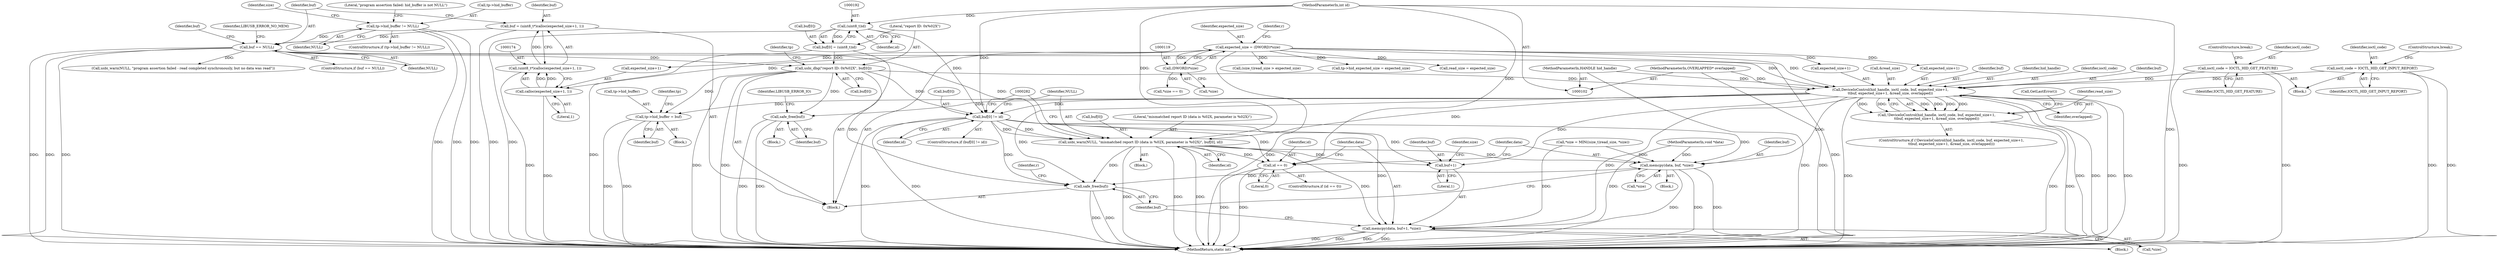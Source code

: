 digraph "1_Chrome_ac149a8d4371c0e01e0934fdd57b09e86f96b5b9_4@pointer" {
"1000209" [label="(Call,DeviceIoControl(hid_handle, ioctl_code, buf, expected_size+1,\n\t\tbuf, expected_size+1, &read_size, overlapped))"];
"1000104" [label="(MethodParameterIn,HANDLE hid_handle)"];
"1000156" [label="(Call,ioctl_code = IOCTL_HID_GET_INPUT_REPORT)"];
"1000161" [label="(Call,ioctl_code = IOCTL_HID_GET_FEATURE)"];
"1000181" [label="(Call,buf == NULL)"];
"1000171" [label="(Call,buf = (uint8_t*)calloc(expected_size+1, 1))"];
"1000173" [label="(Call,(uint8_t*)calloc(expected_size+1, 1))"];
"1000175" [label="(Call,calloc(expected_size+1, 1))"];
"1000116" [label="(Call,expected_size = (DWORD)*size)"];
"1000118" [label="(Call,(DWORD)*size)"];
"1000127" [label="(Call,tp->hid_buffer != NULL)"];
"1000194" [label="(Call,usbi_dbg(\"report ID: 0x%02X\", buf[0]))"];
"1000187" [label="(Call,buf[0] = (uint8_t)id)"];
"1000191" [label="(Call,(uint8_t)id)"];
"1000105" [label="(MethodParameterIn,int id)"];
"1000109" [label="(MethodParameterIn,OVERLAPPED* overlapped)"];
"1000208" [label="(Call,!DeviceIoControl(hid_handle, ioctl_code, buf, expected_size+1,\n\t\tbuf, expected_size+1, &read_size, overlapped))"];
"1000233" [label="(Call,safe_free(buf))"];
"1000237" [label="(Call,tp->hid_buffer = buf)"];
"1000266" [label="(Call,buf[0] != id)"];
"1000272" [label="(Call,usbi_warn(NULL, \"mismatched report ID (data is %02X, parameter is %02X)\", buf[0], id))"];
"1000306" [label="(Call,id == 0)"];
"1000310" [label="(Call,memcpy(data, buf+1, *size))"];
"1000312" [label="(Call,buf+1)"];
"1000319" [label="(Call,memcpy(data, buf, *size))"];
"1000324" [label="(Call,safe_free(buf))"];
"1000157" [label="(Identifier,ioctl_code)"];
"1000325" [label="(Identifier,buf)"];
"1000137" [label="(Call,*size == 0)"];
"1000179" [label="(Literal,1)"];
"1000273" [label="(Identifier,NULL)"];
"1000193" [label="(Identifier,id)"];
"1000116" [label="(Call,expected_size = (DWORD)*size)"];
"1000309" [label="(Block,)"];
"1000272" [label="(Call,usbi_warn(NULL, \"mismatched report ID (data is %02X, parameter is %02X)\", buf[0], id))"];
"1000322" [label="(Call,*size)"];
"1000275" [label="(Call,buf[0])"];
"1000209" [label="(Call,DeviceIoControl(hid_handle, ioctl_code, buf, expected_size+1,\n\t\tbuf, expected_size+1, &read_size, overlapped))"];
"1000124" [label="(Identifier,r)"];
"1000320" [label="(Identifier,data)"];
"1000194" [label="(Call,usbi_dbg(\"report ID: 0x%02X\", buf[0]))"];
"1000208" [label="(Call,!DeviceIoControl(hid_handle, ioctl_code, buf, expected_size+1,\n\t\tbuf, expected_size+1, &read_size, overlapped))"];
"1000173" [label="(Call,(uint8_t*)calloc(expected_size+1, 1))"];
"1000118" [label="(Call,(DWORD)*size)"];
"1000182" [label="(Identifier,buf)"];
"1000139" [label="(Identifier,size)"];
"1000223" [label="(Block,)"];
"1000162" [label="(Identifier,ioctl_code)"];
"1000126" [label="(ControlStructure,if (tp->hid_buffer != NULL))"];
"1000321" [label="(Identifier,buf)"];
"1000217" [label="(Call,expected_size+1)"];
"1000315" [label="(Call,*size)"];
"1000104" [label="(MethodParameterIn,HANDLE hid_handle)"];
"1000204" [label="(Call,read_size = expected_size)"];
"1000161" [label="(Call,ioctl_code = IOCTL_HID_GET_FEATURE)"];
"1000127" [label="(Call,tp->hid_buffer != NULL)"];
"1000196" [label="(Call,buf[0])"];
"1000181" [label="(Call,buf == NULL)"];
"1000111" [label="(Block,)"];
"1000212" [label="(Identifier,buf)"];
"1000191" [label="(Call,(uint8_t)id)"];
"1000296" [label="(Call,*size = MIN((size_t)read_size, *size))"];
"1000307" [label="(Identifier,id)"];
"1000195" [label="(Literal,\"report ID: 0x%02X\")"];
"1000164" [label="(ControlStructure,break;)"];
"1000318" [label="(Block,)"];
"1000237" [label="(Call,tp->hid_buffer = buf)"];
"1000156" [label="(Call,ioctl_code = IOCTL_HID_GET_INPUT_REPORT)"];
"1000256" [label="(Call,usbi_warn(NULL, \"program assertion failed - read completed synchronously, but no data was read\"))"];
"1000158" [label="(Identifier,IOCTL_HID_GET_INPUT_REPORT)"];
"1000236" [label="(Identifier,LIBUSB_ERROR_IO)"];
"1000171" [label="(Call,buf = (uint8_t*)calloc(expected_size+1, 1))"];
"1000210" [label="(Identifier,hid_handle)"];
"1000109" [label="(MethodParameterIn,OVERLAPPED* overlapped)"];
"1000154" [label="(Block,)"];
"1000278" [label="(Identifier,id)"];
"1000180" [label="(ControlStructure,if (buf == NULL))"];
"1000270" [label="(Identifier,id)"];
"1000201" [label="(Identifier,tp)"];
"1000134" [label="(Literal,\"program assertion failed: hid_buffer is not NULL\")"];
"1000228" [label="(Block,)"];
"1000117" [label="(Identifier,expected_size)"];
"1000312" [label="(Call,buf+1)"];
"1000316" [label="(Identifier,size)"];
"1000311" [label="(Identifier,data)"];
"1000314" [label="(Literal,1)"];
"1000120" [label="(Call,*size)"];
"1000189" [label="(Identifier,buf)"];
"1000305" [label="(ControlStructure,if (id == 0))"];
"1000163" [label="(Identifier,IOCTL_HID_GET_FEATURE)"];
"1000159" [label="(ControlStructure,break;)"];
"1000327" [label="(Identifier,r)"];
"1000238" [label="(Call,tp->hid_buffer)"];
"1000328" [label="(MethodReturn,static int)"];
"1000280" [label="(Call,(size_t)read_size > expected_size)"];
"1000183" [label="(Identifier,NULL)"];
"1000267" [label="(Call,buf[0])"];
"1000128" [label="(Call,tp->hid_buffer)"];
"1000211" [label="(Identifier,ioctl_code)"];
"1000233" [label="(Call,safe_free(buf))"];
"1000106" [label="(MethodParameterIn,void *data)"];
"1000241" [label="(Identifier,buf)"];
"1000271" [label="(Block,)"];
"1000266" [label="(Call,buf[0] != id)"];
"1000186" [label="(Identifier,LIBUSB_ERROR_NO_MEM)"];
"1000213" [label="(Call,expected_size+1)"];
"1000172" [label="(Identifier,buf)"];
"1000226" [label="(Call,GetLastError())"];
"1000274" [label="(Literal,\"mismatched report ID (data is %02X, parameter is %02X)\")"];
"1000216" [label="(Identifier,buf)"];
"1000199" [label="(Call,tp->hid_expected_size = expected_size)"];
"1000306" [label="(Call,id == 0)"];
"1000188" [label="(Call,buf[0])"];
"1000234" [label="(Identifier,buf)"];
"1000187" [label="(Call,buf[0] = (uint8_t)id)"];
"1000131" [label="(Identifier,NULL)"];
"1000220" [label="(Call,&read_size)"];
"1000313" [label="(Identifier,buf)"];
"1000310" [label="(Call,memcpy(data, buf+1, *size))"];
"1000207" [label="(ControlStructure,if (!DeviceIoControl(hid_handle, ioctl_code, buf, expected_size+1,\n\t\tbuf, expected_size+1, &read_size, overlapped)))"];
"1000175" [label="(Call,calloc(expected_size+1, 1))"];
"1000176" [label="(Call,expected_size+1)"];
"1000244" [label="(Identifier,tp)"];
"1000253" [label="(Identifier,read_size)"];
"1000222" [label="(Identifier,overlapped)"];
"1000319" [label="(Call,memcpy(data, buf, *size))"];
"1000105" [label="(MethodParameterIn,int id)"];
"1000265" [label="(ControlStructure,if (buf[0] != id))"];
"1000324" [label="(Call,safe_free(buf))"];
"1000308" [label="(Literal,0)"];
"1000209" -> "1000208"  [label="AST: "];
"1000209" -> "1000222"  [label="CFG: "];
"1000210" -> "1000209"  [label="AST: "];
"1000211" -> "1000209"  [label="AST: "];
"1000212" -> "1000209"  [label="AST: "];
"1000213" -> "1000209"  [label="AST: "];
"1000216" -> "1000209"  [label="AST: "];
"1000217" -> "1000209"  [label="AST: "];
"1000220" -> "1000209"  [label="AST: "];
"1000222" -> "1000209"  [label="AST: "];
"1000208" -> "1000209"  [label="CFG: "];
"1000209" -> "1000328"  [label="DDG: "];
"1000209" -> "1000328"  [label="DDG: "];
"1000209" -> "1000328"  [label="DDG: "];
"1000209" -> "1000328"  [label="DDG: "];
"1000209" -> "1000328"  [label="DDG: "];
"1000209" -> "1000208"  [label="DDG: "];
"1000209" -> "1000208"  [label="DDG: "];
"1000209" -> "1000208"  [label="DDG: "];
"1000209" -> "1000208"  [label="DDG: "];
"1000209" -> "1000208"  [label="DDG: "];
"1000209" -> "1000208"  [label="DDG: "];
"1000104" -> "1000209"  [label="DDG: "];
"1000156" -> "1000209"  [label="DDG: "];
"1000161" -> "1000209"  [label="DDG: "];
"1000181" -> "1000209"  [label="DDG: "];
"1000194" -> "1000209"  [label="DDG: "];
"1000116" -> "1000209"  [label="DDG: "];
"1000109" -> "1000209"  [label="DDG: "];
"1000209" -> "1000233"  [label="DDG: "];
"1000209" -> "1000237"  [label="DDG: "];
"1000209" -> "1000266"  [label="DDG: "];
"1000209" -> "1000272"  [label="DDG: "];
"1000209" -> "1000310"  [label="DDG: "];
"1000209" -> "1000312"  [label="DDG: "];
"1000209" -> "1000319"  [label="DDG: "];
"1000209" -> "1000324"  [label="DDG: "];
"1000104" -> "1000102"  [label="AST: "];
"1000104" -> "1000328"  [label="DDG: "];
"1000156" -> "1000154"  [label="AST: "];
"1000156" -> "1000158"  [label="CFG: "];
"1000157" -> "1000156"  [label="AST: "];
"1000158" -> "1000156"  [label="AST: "];
"1000159" -> "1000156"  [label="CFG: "];
"1000156" -> "1000328"  [label="DDG: "];
"1000156" -> "1000328"  [label="DDG: "];
"1000161" -> "1000154"  [label="AST: "];
"1000161" -> "1000163"  [label="CFG: "];
"1000162" -> "1000161"  [label="AST: "];
"1000163" -> "1000161"  [label="AST: "];
"1000164" -> "1000161"  [label="CFG: "];
"1000161" -> "1000328"  [label="DDG: "];
"1000161" -> "1000328"  [label="DDG: "];
"1000181" -> "1000180"  [label="AST: "];
"1000181" -> "1000183"  [label="CFG: "];
"1000182" -> "1000181"  [label="AST: "];
"1000183" -> "1000181"  [label="AST: "];
"1000186" -> "1000181"  [label="CFG: "];
"1000189" -> "1000181"  [label="CFG: "];
"1000181" -> "1000328"  [label="DDG: "];
"1000181" -> "1000328"  [label="DDG: "];
"1000181" -> "1000328"  [label="DDG: "];
"1000171" -> "1000181"  [label="DDG: "];
"1000127" -> "1000181"  [label="DDG: "];
"1000181" -> "1000194"  [label="DDG: "];
"1000181" -> "1000256"  [label="DDG: "];
"1000181" -> "1000272"  [label="DDG: "];
"1000171" -> "1000111"  [label="AST: "];
"1000171" -> "1000173"  [label="CFG: "];
"1000172" -> "1000171"  [label="AST: "];
"1000173" -> "1000171"  [label="AST: "];
"1000182" -> "1000171"  [label="CFG: "];
"1000171" -> "1000328"  [label="DDG: "];
"1000173" -> "1000171"  [label="DDG: "];
"1000173" -> "1000175"  [label="CFG: "];
"1000174" -> "1000173"  [label="AST: "];
"1000175" -> "1000173"  [label="AST: "];
"1000173" -> "1000328"  [label="DDG: "];
"1000175" -> "1000173"  [label="DDG: "];
"1000175" -> "1000173"  [label="DDG: "];
"1000175" -> "1000179"  [label="CFG: "];
"1000176" -> "1000175"  [label="AST: "];
"1000179" -> "1000175"  [label="AST: "];
"1000175" -> "1000328"  [label="DDG: "];
"1000116" -> "1000175"  [label="DDG: "];
"1000116" -> "1000111"  [label="AST: "];
"1000116" -> "1000118"  [label="CFG: "];
"1000117" -> "1000116"  [label="AST: "];
"1000118" -> "1000116"  [label="AST: "];
"1000124" -> "1000116"  [label="CFG: "];
"1000116" -> "1000328"  [label="DDG: "];
"1000116" -> "1000328"  [label="DDG: "];
"1000118" -> "1000116"  [label="DDG: "];
"1000116" -> "1000176"  [label="DDG: "];
"1000116" -> "1000199"  [label="DDG: "];
"1000116" -> "1000204"  [label="DDG: "];
"1000116" -> "1000213"  [label="DDG: "];
"1000116" -> "1000217"  [label="DDG: "];
"1000116" -> "1000280"  [label="DDG: "];
"1000118" -> "1000120"  [label="CFG: "];
"1000119" -> "1000118"  [label="AST: "];
"1000120" -> "1000118"  [label="AST: "];
"1000118" -> "1000137"  [label="DDG: "];
"1000127" -> "1000126"  [label="AST: "];
"1000127" -> "1000131"  [label="CFG: "];
"1000128" -> "1000127"  [label="AST: "];
"1000131" -> "1000127"  [label="AST: "];
"1000134" -> "1000127"  [label="CFG: "];
"1000139" -> "1000127"  [label="CFG: "];
"1000127" -> "1000328"  [label="DDG: "];
"1000127" -> "1000328"  [label="DDG: "];
"1000127" -> "1000328"  [label="DDG: "];
"1000194" -> "1000111"  [label="AST: "];
"1000194" -> "1000196"  [label="CFG: "];
"1000195" -> "1000194"  [label="AST: "];
"1000196" -> "1000194"  [label="AST: "];
"1000201" -> "1000194"  [label="CFG: "];
"1000194" -> "1000328"  [label="DDG: "];
"1000194" -> "1000328"  [label="DDG: "];
"1000187" -> "1000194"  [label="DDG: "];
"1000194" -> "1000233"  [label="DDG: "];
"1000194" -> "1000237"  [label="DDG: "];
"1000194" -> "1000266"  [label="DDG: "];
"1000194" -> "1000324"  [label="DDG: "];
"1000187" -> "1000111"  [label="AST: "];
"1000187" -> "1000191"  [label="CFG: "];
"1000188" -> "1000187"  [label="AST: "];
"1000191" -> "1000187"  [label="AST: "];
"1000195" -> "1000187"  [label="CFG: "];
"1000187" -> "1000328"  [label="DDG: "];
"1000191" -> "1000187"  [label="DDG: "];
"1000191" -> "1000193"  [label="CFG: "];
"1000192" -> "1000191"  [label="AST: "];
"1000193" -> "1000191"  [label="AST: "];
"1000191" -> "1000328"  [label="DDG: "];
"1000105" -> "1000191"  [label="DDG: "];
"1000191" -> "1000266"  [label="DDG: "];
"1000105" -> "1000102"  [label="AST: "];
"1000105" -> "1000328"  [label="DDG: "];
"1000105" -> "1000266"  [label="DDG: "];
"1000105" -> "1000272"  [label="DDG: "];
"1000105" -> "1000306"  [label="DDG: "];
"1000109" -> "1000102"  [label="AST: "];
"1000109" -> "1000328"  [label="DDG: "];
"1000208" -> "1000207"  [label="AST: "];
"1000226" -> "1000208"  [label="CFG: "];
"1000253" -> "1000208"  [label="CFG: "];
"1000208" -> "1000328"  [label="DDG: "];
"1000208" -> "1000328"  [label="DDG: "];
"1000233" -> "1000228"  [label="AST: "];
"1000233" -> "1000234"  [label="CFG: "];
"1000234" -> "1000233"  [label="AST: "];
"1000236" -> "1000233"  [label="CFG: "];
"1000233" -> "1000328"  [label="DDG: "];
"1000233" -> "1000328"  [label="DDG: "];
"1000237" -> "1000223"  [label="AST: "];
"1000237" -> "1000241"  [label="CFG: "];
"1000238" -> "1000237"  [label="AST: "];
"1000241" -> "1000237"  [label="AST: "];
"1000244" -> "1000237"  [label="CFG: "];
"1000237" -> "1000328"  [label="DDG: "];
"1000237" -> "1000328"  [label="DDG: "];
"1000266" -> "1000265"  [label="AST: "];
"1000266" -> "1000270"  [label="CFG: "];
"1000267" -> "1000266"  [label="AST: "];
"1000270" -> "1000266"  [label="AST: "];
"1000273" -> "1000266"  [label="CFG: "];
"1000282" -> "1000266"  [label="CFG: "];
"1000266" -> "1000328"  [label="DDG: "];
"1000266" -> "1000328"  [label="DDG: "];
"1000266" -> "1000272"  [label="DDG: "];
"1000266" -> "1000272"  [label="DDG: "];
"1000266" -> "1000306"  [label="DDG: "];
"1000266" -> "1000310"  [label="DDG: "];
"1000266" -> "1000312"  [label="DDG: "];
"1000266" -> "1000319"  [label="DDG: "];
"1000266" -> "1000324"  [label="DDG: "];
"1000272" -> "1000271"  [label="AST: "];
"1000272" -> "1000278"  [label="CFG: "];
"1000273" -> "1000272"  [label="AST: "];
"1000274" -> "1000272"  [label="AST: "];
"1000275" -> "1000272"  [label="AST: "];
"1000278" -> "1000272"  [label="AST: "];
"1000282" -> "1000272"  [label="CFG: "];
"1000272" -> "1000328"  [label="DDG: "];
"1000272" -> "1000328"  [label="DDG: "];
"1000272" -> "1000328"  [label="DDG: "];
"1000272" -> "1000306"  [label="DDG: "];
"1000272" -> "1000310"  [label="DDG: "];
"1000272" -> "1000312"  [label="DDG: "];
"1000272" -> "1000319"  [label="DDG: "];
"1000272" -> "1000324"  [label="DDG: "];
"1000306" -> "1000305"  [label="AST: "];
"1000306" -> "1000308"  [label="CFG: "];
"1000307" -> "1000306"  [label="AST: "];
"1000308" -> "1000306"  [label="AST: "];
"1000311" -> "1000306"  [label="CFG: "];
"1000320" -> "1000306"  [label="CFG: "];
"1000306" -> "1000328"  [label="DDG: "];
"1000306" -> "1000328"  [label="DDG: "];
"1000310" -> "1000309"  [label="AST: "];
"1000310" -> "1000315"  [label="CFG: "];
"1000311" -> "1000310"  [label="AST: "];
"1000312" -> "1000310"  [label="AST: "];
"1000315" -> "1000310"  [label="AST: "];
"1000325" -> "1000310"  [label="CFG: "];
"1000310" -> "1000328"  [label="DDG: "];
"1000310" -> "1000328"  [label="DDG: "];
"1000310" -> "1000328"  [label="DDG: "];
"1000310" -> "1000328"  [label="DDG: "];
"1000106" -> "1000310"  [label="DDG: "];
"1000296" -> "1000310"  [label="DDG: "];
"1000312" -> "1000314"  [label="CFG: "];
"1000313" -> "1000312"  [label="AST: "];
"1000314" -> "1000312"  [label="AST: "];
"1000316" -> "1000312"  [label="CFG: "];
"1000319" -> "1000318"  [label="AST: "];
"1000319" -> "1000322"  [label="CFG: "];
"1000320" -> "1000319"  [label="AST: "];
"1000321" -> "1000319"  [label="AST: "];
"1000322" -> "1000319"  [label="AST: "];
"1000325" -> "1000319"  [label="CFG: "];
"1000319" -> "1000328"  [label="DDG: "];
"1000319" -> "1000328"  [label="DDG: "];
"1000319" -> "1000328"  [label="DDG: "];
"1000106" -> "1000319"  [label="DDG: "];
"1000296" -> "1000319"  [label="DDG: "];
"1000319" -> "1000324"  [label="DDG: "];
"1000324" -> "1000111"  [label="AST: "];
"1000324" -> "1000325"  [label="CFG: "];
"1000325" -> "1000324"  [label="AST: "];
"1000327" -> "1000324"  [label="CFG: "];
"1000324" -> "1000328"  [label="DDG: "];
"1000324" -> "1000328"  [label="DDG: "];
}
